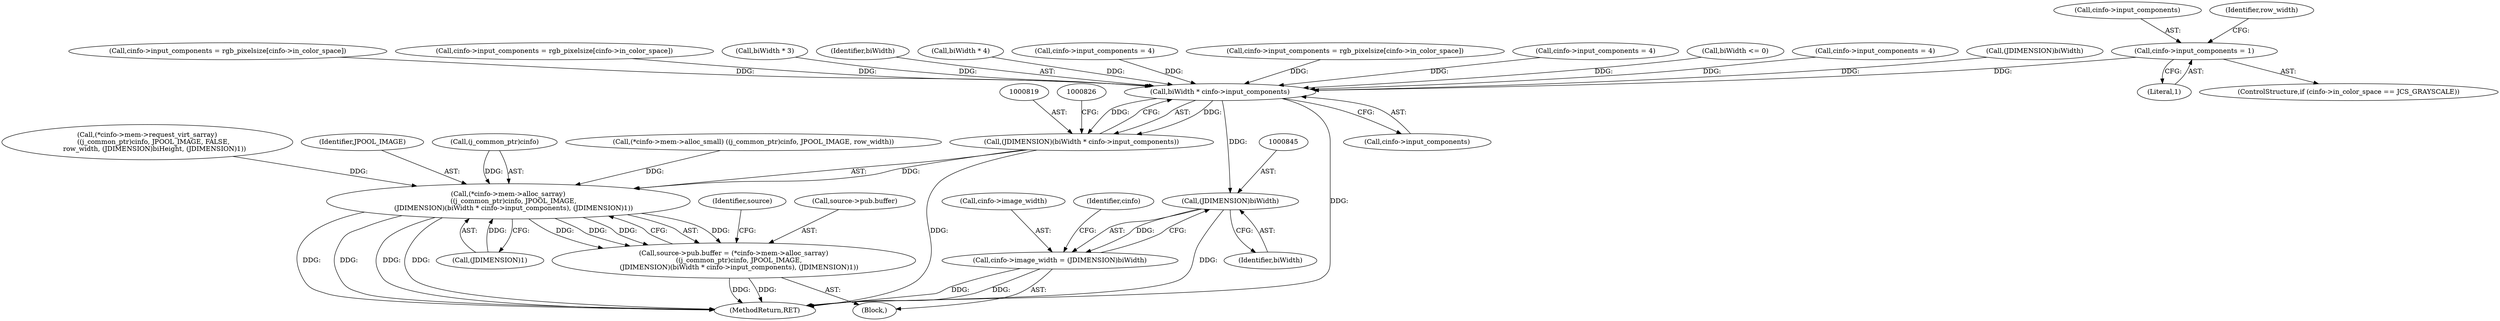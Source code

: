 digraph "0_libjpeg-turbo_43e84cff1bb2bd8293066f6ac4eb0df61ddddbc6@API" {
"1000562" [label="(Call,cinfo->input_components = 1)"];
"1000820" [label="(Call,biWidth * cinfo->input_components)"];
"1000818" [label="(Call,(JDIMENSION)(biWidth * cinfo->input_components))"];
"1000813" [label="(Call,(*cinfo->mem->alloc_sarray)\n     ((j_common_ptr)cinfo, JPOOL_IMAGE,\n     (JDIMENSION)(biWidth * cinfo->input_components), (JDIMENSION)1))"];
"1000807" [label="(Call,source->pub.buffer = (*cinfo->mem->alloc_sarray)\n     ((j_common_ptr)cinfo, JPOOL_IMAGE,\n     (JDIMENSION)(biWidth * cinfo->input_components), (JDIMENSION)1))"];
"1000844" [label="(Call,(JDIMENSION)biWidth)"];
"1000840" [label="(Call,cinfo->image_width = (JDIMENSION)biWidth)"];
"1000563" [label="(Call,cinfo->input_components)"];
"1000622" [label="(Call,cinfo->input_components = 4)"];
"1000584" [label="(Identifier,row_width)"];
"1000556" [label="(ControlStructure,if (cinfo->in_color_space == JCS_GRAYSCALE))"];
"1000820" [label="(Call,biWidth * cinfo->input_components)"];
"1000656" [label="(Call,cinfo->input_components = rgb_pixelsize[cinfo->in_color_space])"];
"1000574" [label="(Call,cinfo->input_components = 4)"];
"1000438" [label="(Call,biWidth <= 0)"];
"1000817" [label="(Identifier,JPOOL_IMAGE)"];
"1000846" [label="(Identifier,biWidth)"];
"1000841" [label="(Call,cinfo->image_width)"];
"1000808" [label="(Call,source->pub.buffer)"];
"1000672" [label="(Call,cinfo->input_components = 4)"];
"1000814" [label="(Call,(j_common_ptr)cinfo)"];
"1000585" [label="(Call,(JDIMENSION)biWidth)"];
"1000566" [label="(Literal,1)"];
"1000135" [label="(Block,)"];
"1000546" [label="(Call,cinfo->input_components = rgb_pixelsize[cinfo->in_color_space])"];
"1000825" [label="(Call,(JDIMENSION)1)"];
"1000606" [label="(Call,cinfo->input_components = rgb_pixelsize[cinfo->in_color_space])"];
"1000831" [label="(Identifier,source)"];
"1000840" [label="(Call,cinfo->image_width = (JDIMENSION)biWidth)"];
"1000635" [label="(Call,biWidth * 3)"];
"1000854" [label="(MethodReturn,RET)"];
"1000715" [label="(Call,(*cinfo->mem->request_virt_sarray)\n      ((j_common_ptr)cinfo, JPOOL_IMAGE, FALSE,\n       row_width, (JDIMENSION)biHeight, (JDIMENSION)1))"];
"1000818" [label="(Call,(JDIMENSION)(biWidth * cinfo->input_components))"];
"1000762" [label="(Call,(*cinfo->mem->alloc_small) ((j_common_ptr)cinfo, JPOOL_IMAGE, row_width))"];
"1000821" [label="(Identifier,biWidth)"];
"1000807" [label="(Call,source->pub.buffer = (*cinfo->mem->alloc_sarray)\n     ((j_common_ptr)cinfo, JPOOL_IMAGE,\n     (JDIMENSION)(biWidth * cinfo->input_components), (JDIMENSION)1))"];
"1000813" [label="(Call,(*cinfo->mem->alloc_sarray)\n     ((j_common_ptr)cinfo, JPOOL_IMAGE,\n     (JDIMENSION)(biWidth * cinfo->input_components), (JDIMENSION)1))"];
"1000822" [label="(Call,cinfo->input_components)"];
"1000849" [label="(Identifier,cinfo)"];
"1000685" [label="(Call,biWidth * 4)"];
"1000844" [label="(Call,(JDIMENSION)biWidth)"];
"1000562" [label="(Call,cinfo->input_components = 1)"];
"1000562" -> "1000556"  [label="AST: "];
"1000562" -> "1000566"  [label="CFG: "];
"1000563" -> "1000562"  [label="AST: "];
"1000566" -> "1000562"  [label="AST: "];
"1000584" -> "1000562"  [label="CFG: "];
"1000562" -> "1000820"  [label="DDG: "];
"1000820" -> "1000818"  [label="AST: "];
"1000820" -> "1000822"  [label="CFG: "];
"1000821" -> "1000820"  [label="AST: "];
"1000822" -> "1000820"  [label="AST: "];
"1000818" -> "1000820"  [label="CFG: "];
"1000820" -> "1000854"  [label="DDG: "];
"1000820" -> "1000818"  [label="DDG: "];
"1000820" -> "1000818"  [label="DDG: "];
"1000585" -> "1000820"  [label="DDG: "];
"1000685" -> "1000820"  [label="DDG: "];
"1000635" -> "1000820"  [label="DDG: "];
"1000438" -> "1000820"  [label="DDG: "];
"1000622" -> "1000820"  [label="DDG: "];
"1000546" -> "1000820"  [label="DDG: "];
"1000656" -> "1000820"  [label="DDG: "];
"1000672" -> "1000820"  [label="DDG: "];
"1000574" -> "1000820"  [label="DDG: "];
"1000606" -> "1000820"  [label="DDG: "];
"1000820" -> "1000844"  [label="DDG: "];
"1000818" -> "1000813"  [label="AST: "];
"1000819" -> "1000818"  [label="AST: "];
"1000826" -> "1000818"  [label="CFG: "];
"1000818" -> "1000854"  [label="DDG: "];
"1000818" -> "1000813"  [label="DDG: "];
"1000813" -> "1000807"  [label="AST: "];
"1000813" -> "1000825"  [label="CFG: "];
"1000814" -> "1000813"  [label="AST: "];
"1000817" -> "1000813"  [label="AST: "];
"1000825" -> "1000813"  [label="AST: "];
"1000807" -> "1000813"  [label="CFG: "];
"1000813" -> "1000854"  [label="DDG: "];
"1000813" -> "1000854"  [label="DDG: "];
"1000813" -> "1000854"  [label="DDG: "];
"1000813" -> "1000854"  [label="DDG: "];
"1000813" -> "1000807"  [label="DDG: "];
"1000813" -> "1000807"  [label="DDG: "];
"1000813" -> "1000807"  [label="DDG: "];
"1000813" -> "1000807"  [label="DDG: "];
"1000814" -> "1000813"  [label="DDG: "];
"1000762" -> "1000813"  [label="DDG: "];
"1000715" -> "1000813"  [label="DDG: "];
"1000825" -> "1000813"  [label="DDG: "];
"1000807" -> "1000135"  [label="AST: "];
"1000808" -> "1000807"  [label="AST: "];
"1000831" -> "1000807"  [label="CFG: "];
"1000807" -> "1000854"  [label="DDG: "];
"1000807" -> "1000854"  [label="DDG: "];
"1000844" -> "1000840"  [label="AST: "];
"1000844" -> "1000846"  [label="CFG: "];
"1000845" -> "1000844"  [label="AST: "];
"1000846" -> "1000844"  [label="AST: "];
"1000840" -> "1000844"  [label="CFG: "];
"1000844" -> "1000854"  [label="DDG: "];
"1000844" -> "1000840"  [label="DDG: "];
"1000840" -> "1000135"  [label="AST: "];
"1000841" -> "1000840"  [label="AST: "];
"1000849" -> "1000840"  [label="CFG: "];
"1000840" -> "1000854"  [label="DDG: "];
"1000840" -> "1000854"  [label="DDG: "];
}
